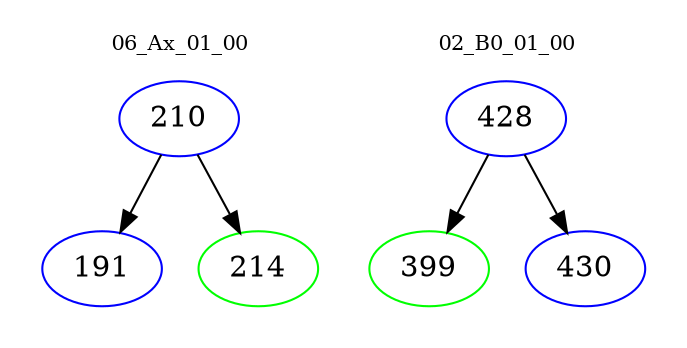 digraph{
subgraph cluster_0 {
color = white
label = "06_Ax_01_00";
fontsize=10;
T0_210 [label="210", color="blue"]
T0_210 -> T0_191 [color="black"]
T0_191 [label="191", color="blue"]
T0_210 -> T0_214 [color="black"]
T0_214 [label="214", color="green"]
}
subgraph cluster_1 {
color = white
label = "02_B0_01_00";
fontsize=10;
T1_428 [label="428", color="blue"]
T1_428 -> T1_399 [color="black"]
T1_399 [label="399", color="green"]
T1_428 -> T1_430 [color="black"]
T1_430 [label="430", color="blue"]
}
}
